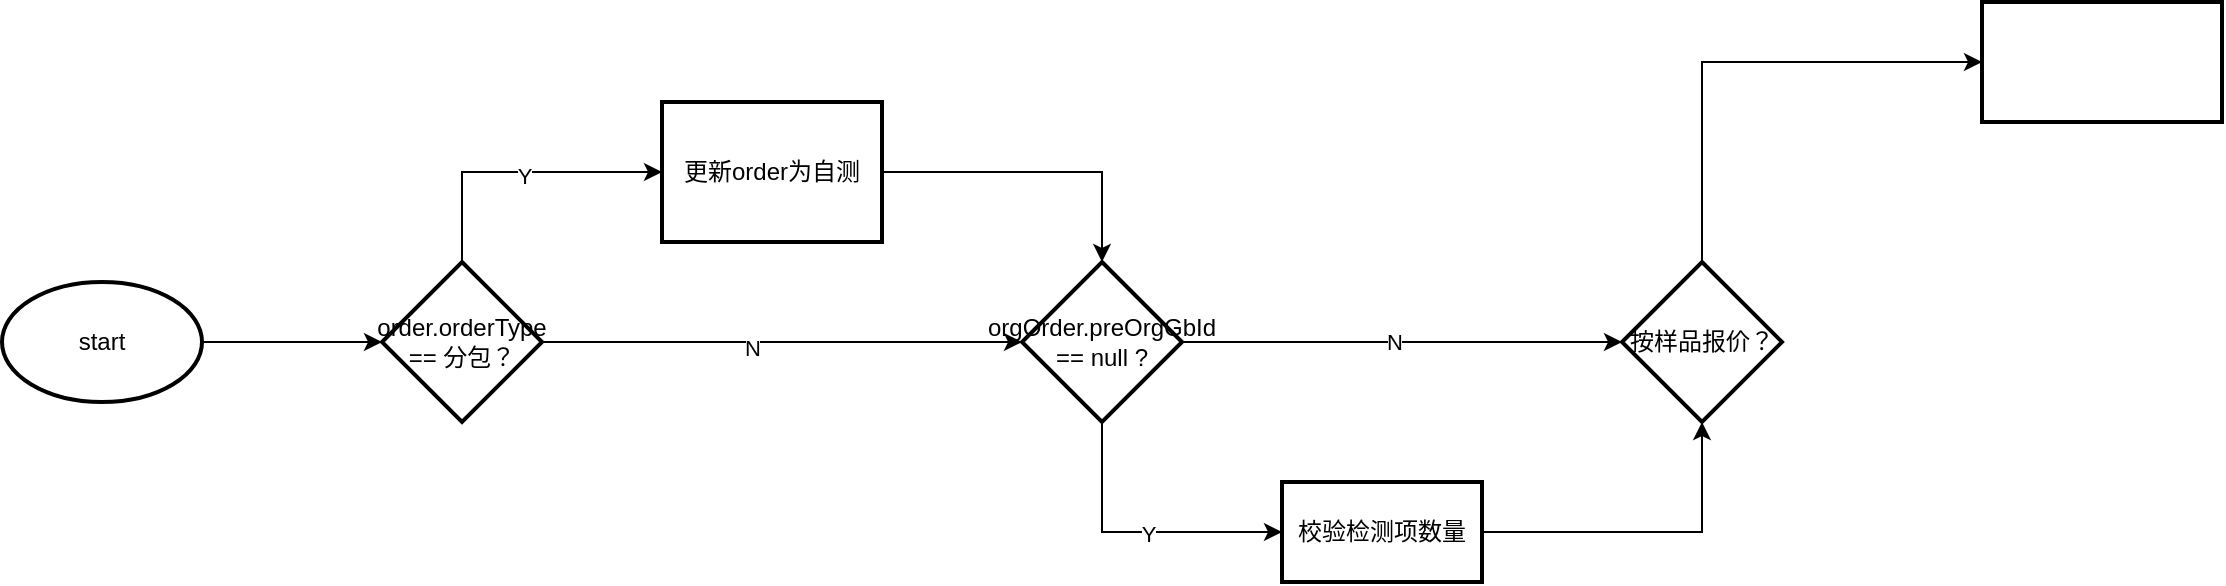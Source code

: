 <mxfile version="24.3.0" type="github">
  <diagram id="C5RBs43oDa-KdzZeNtuy" name="Page-1">
    <mxGraphModel dx="1154" dy="509" grid="1" gridSize="10" guides="1" tooltips="1" connect="1" arrows="1" fold="1" page="1" pageScale="1" pageWidth="827" pageHeight="1169" math="0" shadow="0">
      <root>
        <mxCell id="WIyWlLk6GJQsqaUBKTNV-0" />
        <mxCell id="WIyWlLk6GJQsqaUBKTNV-1" parent="WIyWlLk6GJQsqaUBKTNV-0" />
        <mxCell id="XB9Kn2awOrxdd4ym_D75-2" value="" style="edgeStyle=orthogonalEdgeStyle;rounded=0;orthogonalLoop=1;jettySize=auto;html=1;" edge="1" parent="WIyWlLk6GJQsqaUBKTNV-1" source="XB9Kn2awOrxdd4ym_D75-0" target="XB9Kn2awOrxdd4ym_D75-1">
          <mxGeometry relative="1" as="geometry" />
        </mxCell>
        <mxCell id="XB9Kn2awOrxdd4ym_D75-0" value="start" style="strokeWidth=2;html=1;shape=mxgraph.flowchart.start_1;whiteSpace=wrap;rounded=0;" vertex="1" parent="WIyWlLk6GJQsqaUBKTNV-1">
          <mxGeometry x="10" y="450" width="100" height="60" as="geometry" />
        </mxCell>
        <mxCell id="XB9Kn2awOrxdd4ym_D75-4" value="" style="edgeStyle=orthogonalEdgeStyle;rounded=0;orthogonalLoop=1;jettySize=auto;html=1;entryX=0;entryY=0.5;entryDx=0;entryDy=0;exitX=0.5;exitY=0;exitDx=0;exitDy=0;" edge="1" parent="WIyWlLk6GJQsqaUBKTNV-1" source="XB9Kn2awOrxdd4ym_D75-1" target="XB9Kn2awOrxdd4ym_D75-20">
          <mxGeometry relative="1" as="geometry">
            <mxPoint x="330" y="390" as="targetPoint" />
          </mxGeometry>
        </mxCell>
        <mxCell id="XB9Kn2awOrxdd4ym_D75-11" value="Y" style="edgeLabel;html=1;align=center;verticalAlign=middle;resizable=0;points=[];rounded=0;" vertex="1" connectable="0" parent="XB9Kn2awOrxdd4ym_D75-4">
          <mxGeometry x="0.048" y="-2" relative="1" as="geometry">
            <mxPoint as="offset" />
          </mxGeometry>
        </mxCell>
        <mxCell id="XB9Kn2awOrxdd4ym_D75-9" value="" style="edgeStyle=orthogonalEdgeStyle;rounded=0;orthogonalLoop=1;jettySize=auto;html=1;" edge="1" parent="WIyWlLk6GJQsqaUBKTNV-1" source="XB9Kn2awOrxdd4ym_D75-1" target="XB9Kn2awOrxdd4ym_D75-8">
          <mxGeometry relative="1" as="geometry" />
        </mxCell>
        <mxCell id="XB9Kn2awOrxdd4ym_D75-12" value="N" style="edgeLabel;html=1;align=center;verticalAlign=middle;resizable=0;points=[];rounded=0;" vertex="1" connectable="0" parent="XB9Kn2awOrxdd4ym_D75-9">
          <mxGeometry x="-0.127" y="-3" relative="1" as="geometry">
            <mxPoint as="offset" />
          </mxGeometry>
        </mxCell>
        <mxCell id="XB9Kn2awOrxdd4ym_D75-1" value="order.orderType == 分包？" style="rhombus;whiteSpace=wrap;html=1;strokeWidth=2;rounded=0;labelBackgroundColor=none;fontStyle=0;" vertex="1" parent="WIyWlLk6GJQsqaUBKTNV-1">
          <mxGeometry x="200" y="440" width="80" height="80" as="geometry" />
        </mxCell>
        <mxCell id="XB9Kn2awOrxdd4ym_D75-10" style="edgeStyle=orthogonalEdgeStyle;rounded=0;orthogonalLoop=1;jettySize=auto;html=1;entryX=0.5;entryY=0;entryDx=0;entryDy=0;exitX=1;exitY=0.5;exitDx=0;exitDy=0;" edge="1" parent="WIyWlLk6GJQsqaUBKTNV-1" source="XB9Kn2awOrxdd4ym_D75-20" target="XB9Kn2awOrxdd4ym_D75-8">
          <mxGeometry relative="1" as="geometry">
            <mxPoint x="450.0" y="390.034" as="sourcePoint" />
          </mxGeometry>
        </mxCell>
        <mxCell id="XB9Kn2awOrxdd4ym_D75-22" style="edgeStyle=orthogonalEdgeStyle;orthogonalLoop=1;jettySize=auto;html=1;entryX=0;entryY=0.5;entryDx=0;entryDy=0;exitX=0.5;exitY=1;exitDx=0;exitDy=0;rounded=0;" edge="1" parent="WIyWlLk6GJQsqaUBKTNV-1" source="XB9Kn2awOrxdd4ym_D75-8" target="XB9Kn2awOrxdd4ym_D75-21">
          <mxGeometry relative="1" as="geometry" />
        </mxCell>
        <mxCell id="XB9Kn2awOrxdd4ym_D75-29" value="Y" style="edgeLabel;html=1;align=center;verticalAlign=middle;resizable=0;points=[];rounded=0;" vertex="1" connectable="0" parent="XB9Kn2awOrxdd4ym_D75-22">
          <mxGeometry x="0.072" y="-1" relative="1" as="geometry">
            <mxPoint as="offset" />
          </mxGeometry>
        </mxCell>
        <mxCell id="XB9Kn2awOrxdd4ym_D75-27" value="" style="edgeStyle=orthogonalEdgeStyle;orthogonalLoop=1;jettySize=auto;html=1;rounded=0;" edge="1" parent="WIyWlLk6GJQsqaUBKTNV-1" source="XB9Kn2awOrxdd4ym_D75-8" target="XB9Kn2awOrxdd4ym_D75-26">
          <mxGeometry relative="1" as="geometry" />
        </mxCell>
        <mxCell id="XB9Kn2awOrxdd4ym_D75-30" value="N" style="edgeLabel;html=1;align=center;verticalAlign=middle;resizable=0;points=[];rounded=0;" vertex="1" connectable="0" parent="XB9Kn2awOrxdd4ym_D75-27">
          <mxGeometry x="-0.035" relative="1" as="geometry">
            <mxPoint as="offset" />
          </mxGeometry>
        </mxCell>
        <mxCell id="XB9Kn2awOrxdd4ym_D75-8" value="orgOrder.preOrgGbId == null ?" style="rhombus;whiteSpace=wrap;html=1;strokeWidth=2;rounded=0;" vertex="1" parent="WIyWlLk6GJQsqaUBKTNV-1">
          <mxGeometry x="520" y="440" width="80" height="80" as="geometry" />
        </mxCell>
        <mxCell id="XB9Kn2awOrxdd4ym_D75-20" value="更新order为自测" style="rounded=0;whiteSpace=wrap;html=1;absoluteArcSize=1;arcSize=14;strokeWidth=2;" vertex="1" parent="WIyWlLk6GJQsqaUBKTNV-1">
          <mxGeometry x="340" y="360" width="110" height="70" as="geometry" />
        </mxCell>
        <mxCell id="XB9Kn2awOrxdd4ym_D75-28" style="edgeStyle=orthogonalEdgeStyle;orthogonalLoop=1;jettySize=auto;html=1;entryX=0.5;entryY=1;entryDx=0;entryDy=0;rounded=0;curved=0;" edge="1" parent="WIyWlLk6GJQsqaUBKTNV-1" source="XB9Kn2awOrxdd4ym_D75-21" target="XB9Kn2awOrxdd4ym_D75-26">
          <mxGeometry relative="1" as="geometry" />
        </mxCell>
        <mxCell id="XB9Kn2awOrxdd4ym_D75-21" value="校验检测项数量" style="rounded=0;whiteSpace=wrap;html=1;absoluteArcSize=1;arcSize=14;strokeWidth=2;" vertex="1" parent="WIyWlLk6GJQsqaUBKTNV-1">
          <mxGeometry x="650" y="550" width="100" height="50" as="geometry" />
        </mxCell>
        <mxCell id="XB9Kn2awOrxdd4ym_D75-32" value="" style="edgeStyle=orthogonalEdgeStyle;orthogonalLoop=1;jettySize=auto;html=1;entryX=0;entryY=0.5;entryDx=0;entryDy=0;exitX=0.5;exitY=0;exitDx=0;exitDy=0;rounded=0;curved=0;" edge="1" parent="WIyWlLk6GJQsqaUBKTNV-1" source="XB9Kn2awOrxdd4ym_D75-26" target="XB9Kn2awOrxdd4ym_D75-31">
          <mxGeometry relative="1" as="geometry" />
        </mxCell>
        <mxCell id="XB9Kn2awOrxdd4ym_D75-26" value="按样品报价？" style="rhombus;whiteSpace=wrap;html=1;strokeWidth=2;rounded=0;" vertex="1" parent="WIyWlLk6GJQsqaUBKTNV-1">
          <mxGeometry x="820" y="440" width="80" height="80" as="geometry" />
        </mxCell>
        <mxCell id="XB9Kn2awOrxdd4ym_D75-31" value="" style="whiteSpace=wrap;html=1;strokeWidth=2;rounded=0;" vertex="1" parent="WIyWlLk6GJQsqaUBKTNV-1">
          <mxGeometry x="1000" y="310" width="120" height="60" as="geometry" />
        </mxCell>
      </root>
    </mxGraphModel>
  </diagram>
</mxfile>
